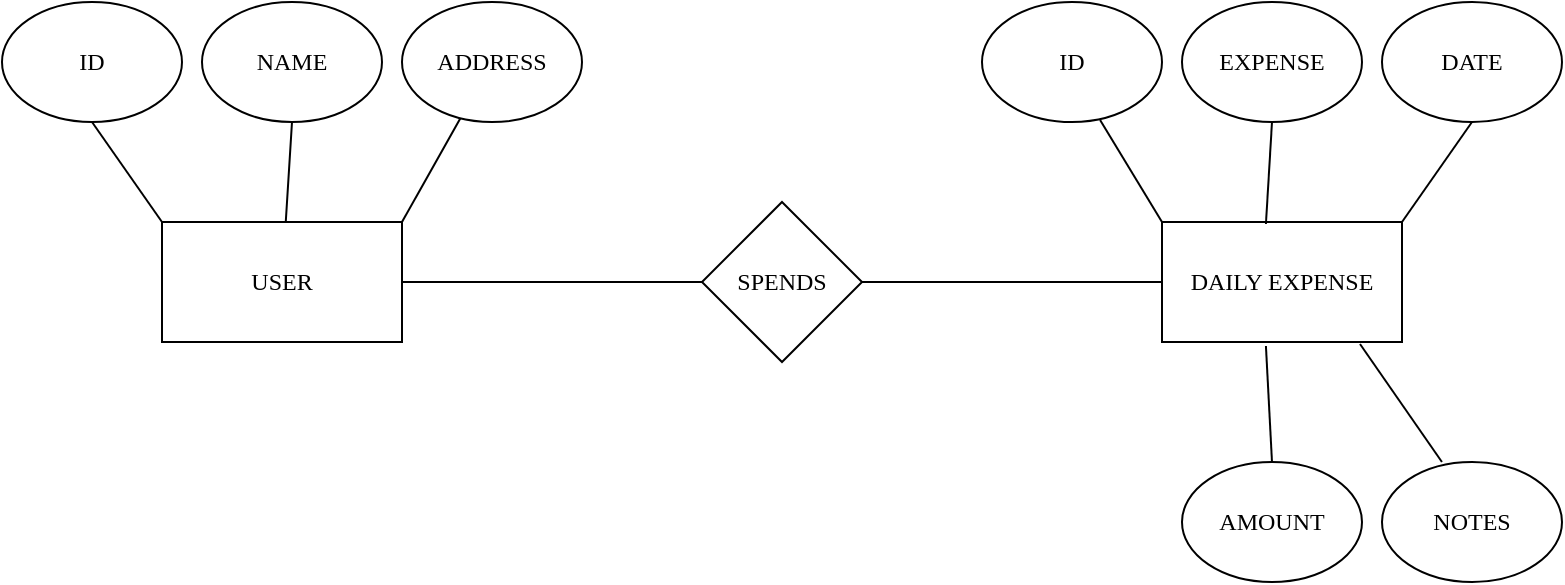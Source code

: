<mxfile version="20.8.0" type="github">
  <diagram id="R2lEEEUBdFMjLlhIrx00" name="Page-1">
    <mxGraphModel dx="1434" dy="756" grid="1" gridSize="10" guides="1" tooltips="1" connect="1" arrows="1" fold="1" page="1" pageScale="1" pageWidth="850" pageHeight="1100" math="0" shadow="0" extFonts="Permanent Marker^https://fonts.googleapis.com/css?family=Permanent+Marker">
      <root>
        <mxCell id="0" />
        <mxCell id="1" parent="0" />
        <mxCell id="srv3Akw763_rH6EvhWY8-1" value="&lt;font face=&quot;Lucida Console&quot;&gt;DAILY EXPENSE&lt;/font&gt;" style="rounded=0;whiteSpace=wrap;html=1;" vertex="1" parent="1">
          <mxGeometry x="610" y="280" width="120" height="60" as="geometry" />
        </mxCell>
        <mxCell id="srv3Akw763_rH6EvhWY8-2" value="&lt;font face=&quot;Lucida Console&quot;&gt;USER&lt;/font&gt;" style="rounded=0;whiteSpace=wrap;html=1;" vertex="1" parent="1">
          <mxGeometry x="110" y="280" width="120" height="60" as="geometry" />
        </mxCell>
        <mxCell id="srv3Akw763_rH6EvhWY8-3" value="SPENDS" style="rhombus;whiteSpace=wrap;html=1;fontFamily=Lucida Console;" vertex="1" parent="1">
          <mxGeometry x="380" y="270" width="80" height="80" as="geometry" />
        </mxCell>
        <mxCell id="srv3Akw763_rH6EvhWY8-4" value="" style="endArrow=none;html=1;rounded=0;fontFamily=Lucida Console;entryX=0;entryY=0.5;entryDx=0;entryDy=0;" edge="1" parent="1" target="srv3Akw763_rH6EvhWY8-3">
          <mxGeometry width="50" height="50" relative="1" as="geometry">
            <mxPoint x="230" y="310" as="sourcePoint" />
            <mxPoint x="450" y="360" as="targetPoint" />
            <Array as="points">
              <mxPoint x="230" y="310" />
            </Array>
          </mxGeometry>
        </mxCell>
        <mxCell id="srv3Akw763_rH6EvhWY8-5" value="" style="endArrow=none;html=1;rounded=0;fontFamily=Lucida Console;entryX=0;entryY=0.5;entryDx=0;entryDy=0;exitX=1;exitY=0.5;exitDx=0;exitDy=0;" edge="1" parent="1" source="srv3Akw763_rH6EvhWY8-3" target="srv3Akw763_rH6EvhWY8-1">
          <mxGeometry width="50" height="50" relative="1" as="geometry">
            <mxPoint x="400" y="410" as="sourcePoint" />
            <mxPoint x="450" y="360" as="targetPoint" />
            <Array as="points" />
          </mxGeometry>
        </mxCell>
        <mxCell id="srv3Akw763_rH6EvhWY8-6" value="ID" style="ellipse;whiteSpace=wrap;html=1;fontFamily=Lucida Console;" vertex="1" parent="1">
          <mxGeometry x="30" y="170" width="90" height="60" as="geometry" />
        </mxCell>
        <mxCell id="srv3Akw763_rH6EvhWY8-7" value="NAME" style="ellipse;whiteSpace=wrap;html=1;fontFamily=Lucida Console;" vertex="1" parent="1">
          <mxGeometry x="130" y="170" width="90" height="60" as="geometry" />
        </mxCell>
        <mxCell id="srv3Akw763_rH6EvhWY8-8" value="ADDRESS" style="ellipse;whiteSpace=wrap;html=1;fontFamily=Lucida Console;" vertex="1" parent="1">
          <mxGeometry x="230" y="170" width="90" height="60" as="geometry" />
        </mxCell>
        <mxCell id="srv3Akw763_rH6EvhWY8-9" value="" style="endArrow=none;html=1;rounded=0;fontFamily=Lucida Console;entryX=0.5;entryY=1;entryDx=0;entryDy=0;exitX=0;exitY=0;exitDx=0;exitDy=0;" edge="1" parent="1" source="srv3Akw763_rH6EvhWY8-2" target="srv3Akw763_rH6EvhWY8-6">
          <mxGeometry width="50" height="50" relative="1" as="geometry">
            <mxPoint x="400" y="410" as="sourcePoint" />
            <mxPoint x="450" y="360" as="targetPoint" />
          </mxGeometry>
        </mxCell>
        <mxCell id="srv3Akw763_rH6EvhWY8-11" value="" style="endArrow=none;html=1;rounded=0;fontFamily=Lucida Console;entryX=0.5;entryY=1;entryDx=0;entryDy=0;" edge="1" parent="1" source="srv3Akw763_rH6EvhWY8-2" target="srv3Akw763_rH6EvhWY8-7">
          <mxGeometry width="50" height="50" relative="1" as="geometry">
            <mxPoint x="340" y="380" as="sourcePoint" />
            <mxPoint x="450" y="360" as="targetPoint" />
          </mxGeometry>
        </mxCell>
        <mxCell id="srv3Akw763_rH6EvhWY8-12" value="" style="endArrow=none;html=1;rounded=0;fontFamily=Lucida Console;exitX=1;exitY=0;exitDx=0;exitDy=0;" edge="1" parent="1" source="srv3Akw763_rH6EvhWY8-2" target="srv3Akw763_rH6EvhWY8-8">
          <mxGeometry width="50" height="50" relative="1" as="geometry">
            <mxPoint x="260" y="260" as="sourcePoint" />
            <mxPoint x="263.125" y="210" as="targetPoint" />
          </mxGeometry>
        </mxCell>
        <mxCell id="srv3Akw763_rH6EvhWY8-13" value="ID" style="ellipse;whiteSpace=wrap;html=1;fontFamily=Lucida Console;" vertex="1" parent="1">
          <mxGeometry x="520" y="170" width="90" height="60" as="geometry" />
        </mxCell>
        <mxCell id="srv3Akw763_rH6EvhWY8-14" value="DATE" style="ellipse;whiteSpace=wrap;html=1;fontFamily=Lucida Console;" vertex="1" parent="1">
          <mxGeometry x="720" y="170" width="90" height="60" as="geometry" />
        </mxCell>
        <mxCell id="srv3Akw763_rH6EvhWY8-15" value="EXPENSE" style="ellipse;whiteSpace=wrap;html=1;fontFamily=Lucida Console;" vertex="1" parent="1">
          <mxGeometry x="620" y="170" width="90" height="60" as="geometry" />
        </mxCell>
        <mxCell id="srv3Akw763_rH6EvhWY8-16" value="AMOUNT" style="ellipse;whiteSpace=wrap;html=1;fontFamily=Lucida Console;" vertex="1" parent="1">
          <mxGeometry x="620" y="400" width="90" height="60" as="geometry" />
        </mxCell>
        <mxCell id="srv3Akw763_rH6EvhWY8-17" value="NOTES" style="ellipse;whiteSpace=wrap;html=1;fontFamily=Lucida Console;" vertex="1" parent="1">
          <mxGeometry x="720" y="400" width="90" height="60" as="geometry" />
        </mxCell>
        <mxCell id="srv3Akw763_rH6EvhWY8-18" value="" style="endArrow=none;html=1;rounded=0;fontFamily=Lucida Console;entryX=0.656;entryY=0.983;entryDx=0;entryDy=0;entryPerimeter=0;" edge="1" parent="1" target="srv3Akw763_rH6EvhWY8-13">
          <mxGeometry width="50" height="50" relative="1" as="geometry">
            <mxPoint x="610" y="280" as="sourcePoint" />
            <mxPoint x="580" y="220" as="targetPoint" />
          </mxGeometry>
        </mxCell>
        <mxCell id="srv3Akw763_rH6EvhWY8-19" value="" style="endArrow=none;html=1;rounded=0;fontFamily=Lucida Console;exitX=0.433;exitY=0.017;exitDx=0;exitDy=0;exitPerimeter=0;entryX=0.5;entryY=1;entryDx=0;entryDy=0;" edge="1" parent="1" source="srv3Akw763_rH6EvhWY8-1" target="srv3Akw763_rH6EvhWY8-15">
          <mxGeometry width="50" height="50" relative="1" as="geometry">
            <mxPoint x="660" y="240" as="sourcePoint" />
            <mxPoint x="689.199" y="188.09" as="targetPoint" />
          </mxGeometry>
        </mxCell>
        <mxCell id="srv3Akw763_rH6EvhWY8-20" value="" style="endArrow=none;html=1;rounded=0;fontFamily=Lucida Console;exitX=1;exitY=0;exitDx=0;exitDy=0;entryX=0.5;entryY=1;entryDx=0;entryDy=0;" edge="1" parent="1" source="srv3Akw763_rH6EvhWY8-1" target="srv3Akw763_rH6EvhWY8-14">
          <mxGeometry width="50" height="50" relative="1" as="geometry">
            <mxPoint x="750" y="250" as="sourcePoint" />
            <mxPoint x="779.199" y="198.09" as="targetPoint" />
          </mxGeometry>
        </mxCell>
        <mxCell id="srv3Akw763_rH6EvhWY8-21" value="" style="endArrow=none;html=1;rounded=0;fontFamily=Lucida Console;exitX=0.5;exitY=0;exitDx=0;exitDy=0;entryX=0.433;entryY=1.033;entryDx=0;entryDy=0;entryPerimeter=0;" edge="1" parent="1" source="srv3Akw763_rH6EvhWY8-16" target="srv3Akw763_rH6EvhWY8-1">
          <mxGeometry width="50" height="50" relative="1" as="geometry">
            <mxPoint x="660" y="360" as="sourcePoint" />
            <mxPoint x="689.199" y="308.09" as="targetPoint" />
          </mxGeometry>
        </mxCell>
        <mxCell id="srv3Akw763_rH6EvhWY8-22" value="" style="endArrow=none;html=1;rounded=0;fontFamily=Lucida Console;exitX=0.333;exitY=0;exitDx=0;exitDy=0;exitPerimeter=0;entryX=0.825;entryY=1.017;entryDx=0;entryDy=0;entryPerimeter=0;" edge="1" parent="1" source="srv3Akw763_rH6EvhWY8-17" target="srv3Akw763_rH6EvhWY8-1">
          <mxGeometry width="50" height="50" relative="1" as="geometry">
            <mxPoint x="730" y="360" as="sourcePoint" />
            <mxPoint x="759.199" y="308.09" as="targetPoint" />
          </mxGeometry>
        </mxCell>
      </root>
    </mxGraphModel>
  </diagram>
</mxfile>
